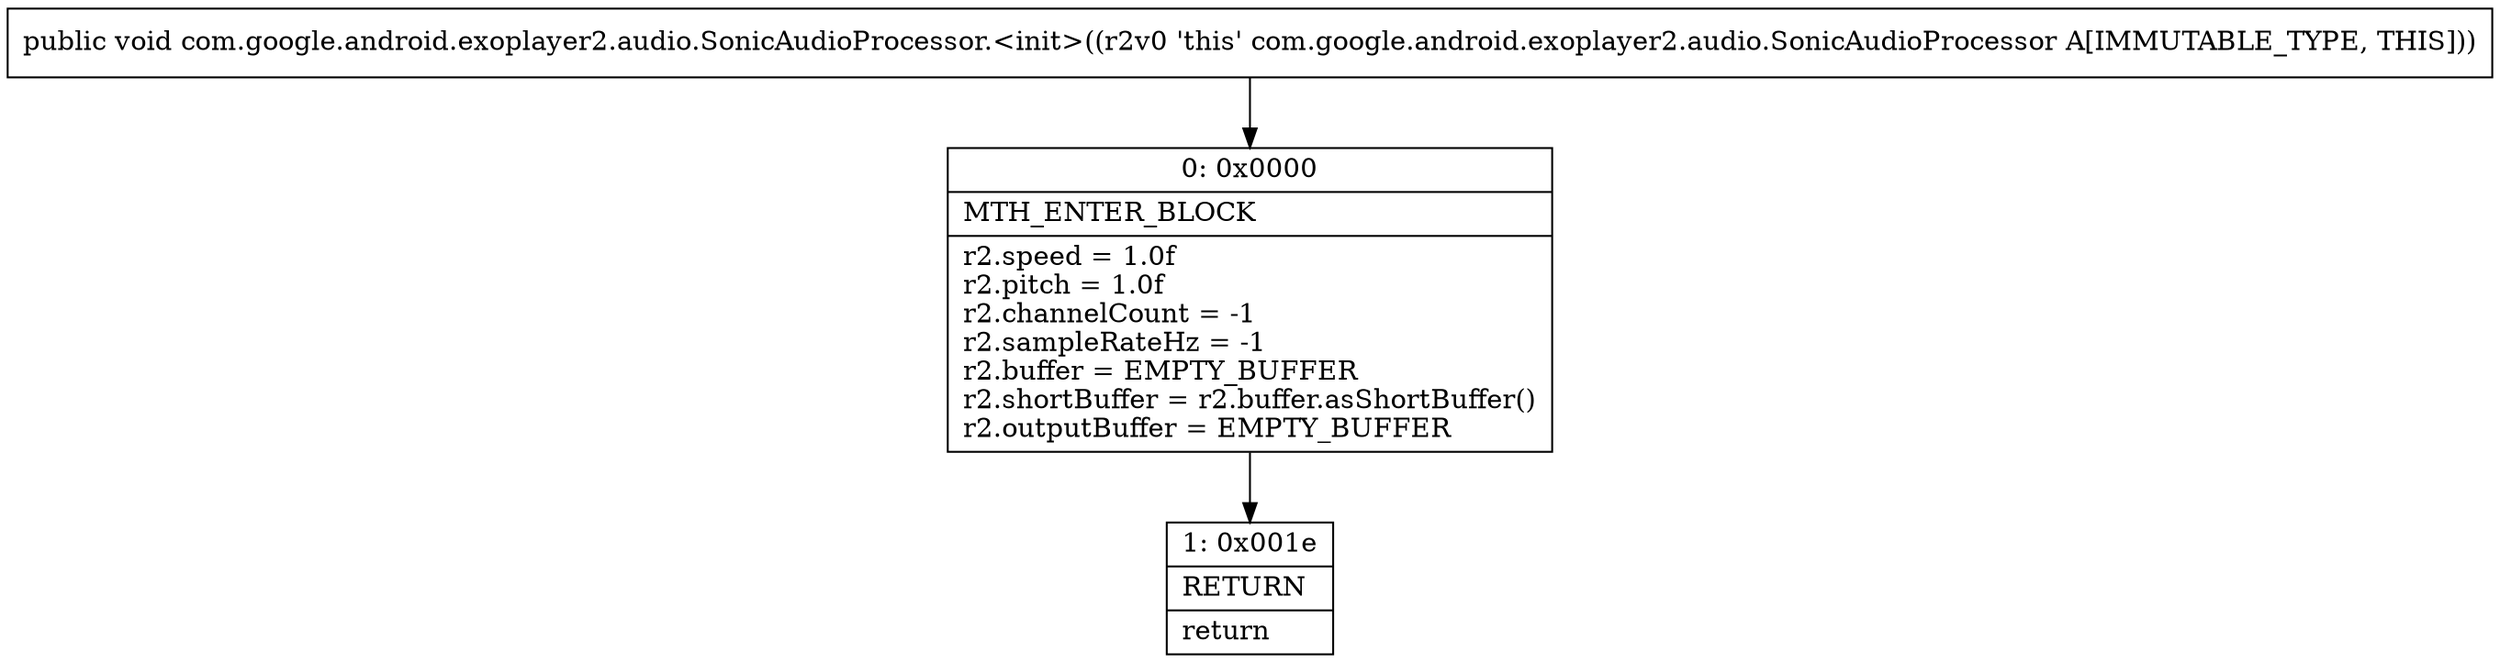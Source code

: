 digraph "CFG forcom.google.android.exoplayer2.audio.SonicAudioProcessor.\<init\>()V" {
Node_0 [shape=record,label="{0\:\ 0x0000|MTH_ENTER_BLOCK\l|r2.speed = 1.0f\lr2.pitch = 1.0f\lr2.channelCount = \-1\lr2.sampleRateHz = \-1\lr2.buffer = EMPTY_BUFFER\lr2.shortBuffer = r2.buffer.asShortBuffer()\lr2.outputBuffer = EMPTY_BUFFER\l}"];
Node_1 [shape=record,label="{1\:\ 0x001e|RETURN\l|return\l}"];
MethodNode[shape=record,label="{public void com.google.android.exoplayer2.audio.SonicAudioProcessor.\<init\>((r2v0 'this' com.google.android.exoplayer2.audio.SonicAudioProcessor A[IMMUTABLE_TYPE, THIS])) }"];
MethodNode -> Node_0;
Node_0 -> Node_1;
}

